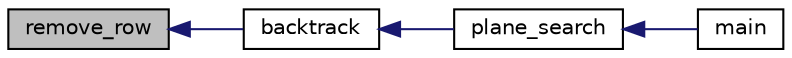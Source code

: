 digraph "remove_row"
{
  edge [fontname="Helvetica",fontsize="10",labelfontname="Helvetica",labelfontsize="10"];
  node [fontname="Helvetica",fontsize="10",shape=record];
  rankdir="LR";
  Node84 [label="remove_row",height=0.2,width=0.4,color="black", fillcolor="grey75", style="filled", fontcolor="black"];
  Node84 -> Node85 [dir="back",color="midnightblue",fontsize="10",style="solid",fontname="Helvetica"];
  Node85 [label="backtrack",height=0.2,width=0.4,color="black", fillcolor="white", style="filled",URL="$dd/d07/plane__search_8_c.html#af27df65bfff017a03b67e880f2f19ffb"];
  Node85 -> Node86 [dir="back",color="midnightblue",fontsize="10",style="solid",fontname="Helvetica"];
  Node86 [label="plane_search",height=0.2,width=0.4,color="black", fillcolor="white", style="filled",URL="$dd/d07/plane__search_8_c.html#a139312fcd3ab6cbe6643c4797ee21409"];
  Node86 -> Node87 [dir="back",color="midnightblue",fontsize="10",style="solid",fontname="Helvetica"];
  Node87 [label="main",height=0.2,width=0.4,color="black", fillcolor="white", style="filled",URL="$dd/d07/plane__search_8_c.html#a3c04138a5bfe5d72780bb7e82a18e627"];
}
